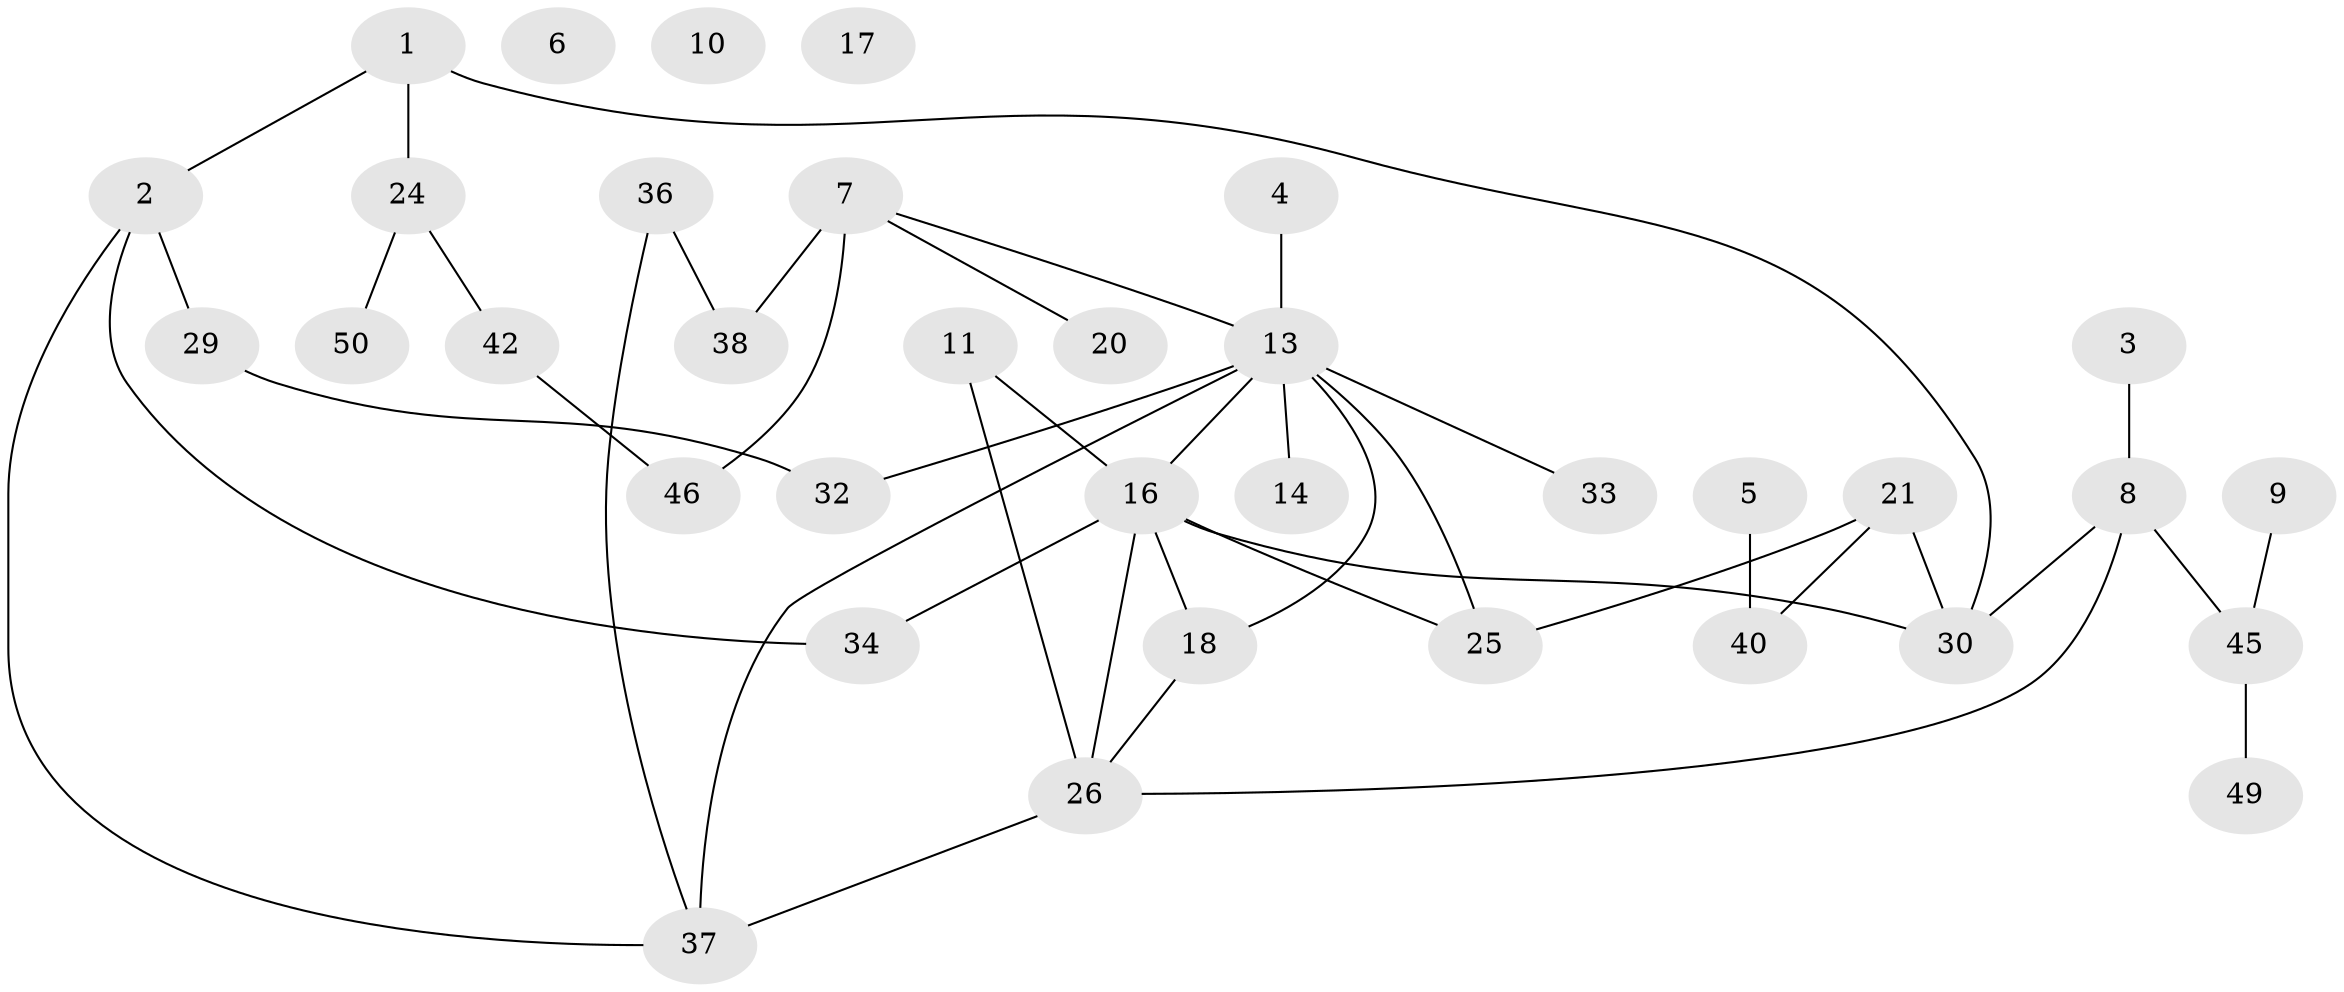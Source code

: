 // original degree distribution, {3: 0.35185185185185186, 1: 0.2222222222222222, 2: 0.2962962962962963, 0: 0.037037037037037035, 5: 0.018518518518518517, 6: 0.018518518518518517, 4: 0.037037037037037035, 8: 0.018518518518518517}
// Generated by graph-tools (version 1.1) at 2025/41/03/06/25 10:41:19]
// undirected, 35 vertices, 43 edges
graph export_dot {
graph [start="1"]
  node [color=gray90,style=filled];
  1 [super="+47"];
  2 [super="+22"];
  3;
  4;
  5;
  6 [super="+12"];
  7 [super="+31"];
  8 [super="+15"];
  9;
  10;
  11 [super="+27"];
  13 [super="+35"];
  14;
  16 [super="+19"];
  17;
  18 [super="+23"];
  20;
  21 [super="+52"];
  24;
  25;
  26 [super="+28"];
  29;
  30 [super="+39"];
  32 [super="+43"];
  33 [super="+44"];
  34;
  36 [super="+51"];
  37 [super="+41"];
  38;
  40 [super="+53"];
  42 [super="+54"];
  45 [super="+48"];
  46;
  49;
  50;
  1 -- 24;
  1 -- 30;
  1 -- 2;
  2 -- 29;
  2 -- 37;
  2 -- 34;
  3 -- 8;
  4 -- 13;
  5 -- 40 [weight=2];
  7 -- 38;
  7 -- 46 [weight=2];
  7 -- 20;
  7 -- 13;
  8 -- 26;
  8 -- 45;
  8 -- 30;
  9 -- 45;
  11 -- 16;
  11 -- 26;
  13 -- 16;
  13 -- 32;
  13 -- 33;
  13 -- 18;
  13 -- 37;
  13 -- 25;
  13 -- 14;
  16 -- 26;
  16 -- 18;
  16 -- 34;
  16 -- 25;
  16 -- 30;
  18 -- 26;
  21 -- 40;
  21 -- 25;
  21 -- 30;
  24 -- 50;
  24 -- 42;
  26 -- 37;
  29 -- 32;
  36 -- 37;
  36 -- 38;
  42 -- 46;
  45 -- 49;
}
